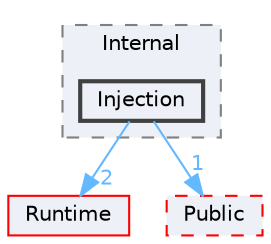 digraph "Injection"
{
 // INTERACTIVE_SVG=YES
 // LATEX_PDF_SIZE
  bgcolor="transparent";
  edge [fontname=Helvetica,fontsize=10,labelfontname=Helvetica,labelfontsize=10];
  node [fontname=Helvetica,fontsize=10,shape=box,height=0.2,width=0.4];
  compound=true
  subgraph clusterdir_2a65bfbad505dee2d14d594fbdf72bcb {
    graph [ bgcolor="#edf0f7", pencolor="grey50", label="Internal", fontname=Helvetica,fontsize=10 style="filled,dashed", URL="dir_2a65bfbad505dee2d14d594fbdf72bcb.html",tooltip=""]
  dir_a85118afa04d0ac63352d4530d36c6a0 [label="Injection", fillcolor="#edf0f7", color="grey25", style="filled,bold", URL="dir_a85118afa04d0ac63352d4530d36c6a0.html",tooltip=""];
  }
  dir_7536b172fbd480bfd146a1b1acd6856b [label="Runtime", fillcolor="#edf0f7", color="red", style="filled", URL="dir_7536b172fbd480bfd146a1b1acd6856b.html",tooltip=""];
  dir_fe7a790aba818ef5f4ecb0c4f8b94358 [label="Public", fillcolor="#edf0f7", color="red", style="filled,dashed", URL="dir_fe7a790aba818ef5f4ecb0c4f8b94358.html",tooltip=""];
  dir_a85118afa04d0ac63352d4530d36c6a0->dir_7536b172fbd480bfd146a1b1acd6856b [headlabel="2", labeldistance=1.5 headhref="dir_000487_000984.html" href="dir_000487_000984.html" color="steelblue1" fontcolor="steelblue1"];
  dir_a85118afa04d0ac63352d4530d36c6a0->dir_fe7a790aba818ef5f4ecb0c4f8b94358 [headlabel="1", labeldistance=1.5 headhref="dir_000487_000788.html" href="dir_000487_000788.html" color="steelblue1" fontcolor="steelblue1"];
}
